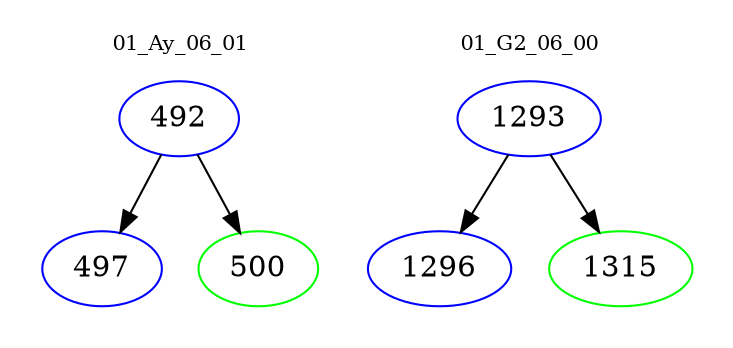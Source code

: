 digraph{
subgraph cluster_0 {
color = white
label = "01_Ay_06_01";
fontsize=10;
T0_492 [label="492", color="blue"]
T0_492 -> T0_497 [color="black"]
T0_497 [label="497", color="blue"]
T0_492 -> T0_500 [color="black"]
T0_500 [label="500", color="green"]
}
subgraph cluster_1 {
color = white
label = "01_G2_06_00";
fontsize=10;
T1_1293 [label="1293", color="blue"]
T1_1293 -> T1_1296 [color="black"]
T1_1296 [label="1296", color="blue"]
T1_1293 -> T1_1315 [color="black"]
T1_1315 [label="1315", color="green"]
}
}
